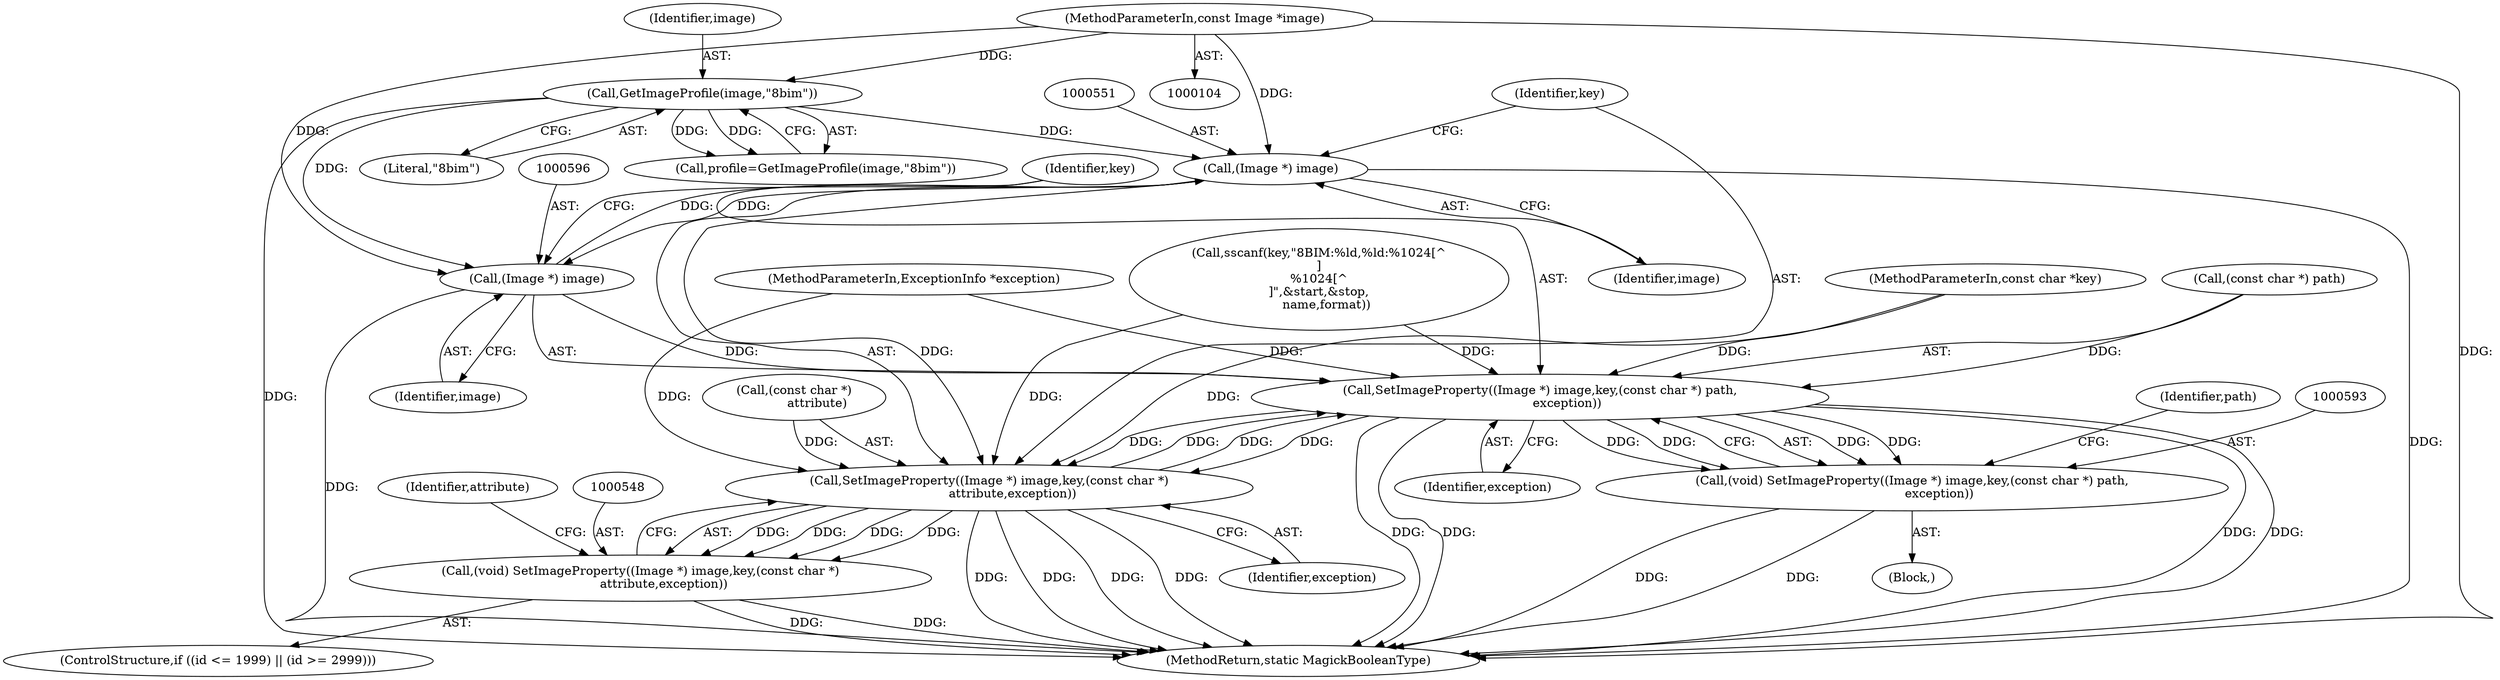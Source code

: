 digraph "0_ImageMagick_dd84447b63a71fa8c3f47071b09454efc667767b@pointer" {
"1000550" [label="(Call,(Image *) image)"];
"1000125" [label="(Call,GetImageProfile(image,\"8bim\"))"];
"1000105" [label="(MethodParameterIn,const Image *image)"];
"1000595" [label="(Call,(Image *) image)"];
"1000550" [label="(Call,(Image *) image)"];
"1000549" [label="(Call,SetImageProperty((Image *) image,key,(const char *)\n            attribute,exception))"];
"1000547" [label="(Call,(void) SetImageProperty((Image *) image,key,(const char *)\n            attribute,exception))"];
"1000594" [label="(Call,SetImageProperty((Image *) image,key,(const char *) path,\n              exception))"];
"1000592" [label="(Call,(void) SetImageProperty((Image *) image,key,(const char *) path,\n              exception))"];
"1000604" [label="(Identifier,path)"];
"1000594" [label="(Call,SetImageProperty((Image *) image,key,(const char *) path,\n              exception))"];
"1000552" [label="(Identifier,image)"];
"1000597" [label="(Identifier,image)"];
"1000559" [label="(Block,)"];
"1000598" [label="(Identifier,key)"];
"1000599" [label="(Call,(const char *) path)"];
"1000106" [label="(MethodParameterIn,const char *key)"];
"1000608" [label="(Identifier,attribute)"];
"1000105" [label="(MethodParameterIn,const Image *image)"];
"1000554" [label="(Call,(const char *)\n            attribute)"];
"1000550" [label="(Call,(Image *) image)"];
"1000125" [label="(Call,GetImageProfile(image,\"8bim\"))"];
"1000602" [label="(Identifier,exception)"];
"1000126" [label="(Identifier,image)"];
"1000595" [label="(Call,(Image *) image)"];
"1000539" [label="(ControlStructure,if ((id <= 1999) || (id >= 2999)))"];
"1000123" [label="(Call,profile=GetImageProfile(image,\"8bim\"))"];
"1000549" [label="(Call,SetImageProperty((Image *) image,key,(const char *)\n            attribute,exception))"];
"1000107" [label="(MethodParameterIn,ExceptionInfo *exception)"];
"1000547" [label="(Call,(void) SetImageProperty((Image *) image,key,(const char *)\n            attribute,exception))"];
"1000626" [label="(MethodReturn,static MagickBooleanType)"];
"1000592" [label="(Call,(void) SetImageProperty((Image *) image,key,(const char *) path,\n              exception))"];
"1000127" [label="(Literal,\"8bim\")"];
"1000140" [label="(Call,sscanf(key,\"8BIM:%ld,%ld:%1024[^\n]\n%1024[^\n]\",&start,&stop,\n    name,format))"];
"1000557" [label="(Identifier,exception)"];
"1000553" [label="(Identifier,key)"];
"1000550" -> "1000549"  [label="AST: "];
"1000550" -> "1000552"  [label="CFG: "];
"1000551" -> "1000550"  [label="AST: "];
"1000552" -> "1000550"  [label="AST: "];
"1000553" -> "1000550"  [label="CFG: "];
"1000550" -> "1000626"  [label="DDG: "];
"1000550" -> "1000549"  [label="DDG: "];
"1000125" -> "1000550"  [label="DDG: "];
"1000595" -> "1000550"  [label="DDG: "];
"1000105" -> "1000550"  [label="DDG: "];
"1000550" -> "1000595"  [label="DDG: "];
"1000125" -> "1000123"  [label="AST: "];
"1000125" -> "1000127"  [label="CFG: "];
"1000126" -> "1000125"  [label="AST: "];
"1000127" -> "1000125"  [label="AST: "];
"1000123" -> "1000125"  [label="CFG: "];
"1000125" -> "1000626"  [label="DDG: "];
"1000125" -> "1000123"  [label="DDG: "];
"1000125" -> "1000123"  [label="DDG: "];
"1000105" -> "1000125"  [label="DDG: "];
"1000125" -> "1000595"  [label="DDG: "];
"1000105" -> "1000104"  [label="AST: "];
"1000105" -> "1000626"  [label="DDG: "];
"1000105" -> "1000595"  [label="DDG: "];
"1000595" -> "1000594"  [label="AST: "];
"1000595" -> "1000597"  [label="CFG: "];
"1000596" -> "1000595"  [label="AST: "];
"1000597" -> "1000595"  [label="AST: "];
"1000598" -> "1000595"  [label="CFG: "];
"1000595" -> "1000626"  [label="DDG: "];
"1000595" -> "1000594"  [label="DDG: "];
"1000549" -> "1000547"  [label="AST: "];
"1000549" -> "1000557"  [label="CFG: "];
"1000553" -> "1000549"  [label="AST: "];
"1000554" -> "1000549"  [label="AST: "];
"1000557" -> "1000549"  [label="AST: "];
"1000547" -> "1000549"  [label="CFG: "];
"1000549" -> "1000626"  [label="DDG: "];
"1000549" -> "1000626"  [label="DDG: "];
"1000549" -> "1000626"  [label="DDG: "];
"1000549" -> "1000626"  [label="DDG: "];
"1000549" -> "1000547"  [label="DDG: "];
"1000549" -> "1000547"  [label="DDG: "];
"1000549" -> "1000547"  [label="DDG: "];
"1000549" -> "1000547"  [label="DDG: "];
"1000594" -> "1000549"  [label="DDG: "];
"1000594" -> "1000549"  [label="DDG: "];
"1000140" -> "1000549"  [label="DDG: "];
"1000106" -> "1000549"  [label="DDG: "];
"1000554" -> "1000549"  [label="DDG: "];
"1000107" -> "1000549"  [label="DDG: "];
"1000549" -> "1000594"  [label="DDG: "];
"1000549" -> "1000594"  [label="DDG: "];
"1000547" -> "1000539"  [label="AST: "];
"1000548" -> "1000547"  [label="AST: "];
"1000608" -> "1000547"  [label="CFG: "];
"1000547" -> "1000626"  [label="DDG: "];
"1000547" -> "1000626"  [label="DDG: "];
"1000594" -> "1000592"  [label="AST: "];
"1000594" -> "1000602"  [label="CFG: "];
"1000598" -> "1000594"  [label="AST: "];
"1000599" -> "1000594"  [label="AST: "];
"1000602" -> "1000594"  [label="AST: "];
"1000592" -> "1000594"  [label="CFG: "];
"1000594" -> "1000626"  [label="DDG: "];
"1000594" -> "1000626"  [label="DDG: "];
"1000594" -> "1000626"  [label="DDG: "];
"1000594" -> "1000626"  [label="DDG: "];
"1000594" -> "1000592"  [label="DDG: "];
"1000594" -> "1000592"  [label="DDG: "];
"1000594" -> "1000592"  [label="DDG: "];
"1000594" -> "1000592"  [label="DDG: "];
"1000140" -> "1000594"  [label="DDG: "];
"1000106" -> "1000594"  [label="DDG: "];
"1000599" -> "1000594"  [label="DDG: "];
"1000107" -> "1000594"  [label="DDG: "];
"1000592" -> "1000559"  [label="AST: "];
"1000593" -> "1000592"  [label="AST: "];
"1000604" -> "1000592"  [label="CFG: "];
"1000592" -> "1000626"  [label="DDG: "];
"1000592" -> "1000626"  [label="DDG: "];
}
